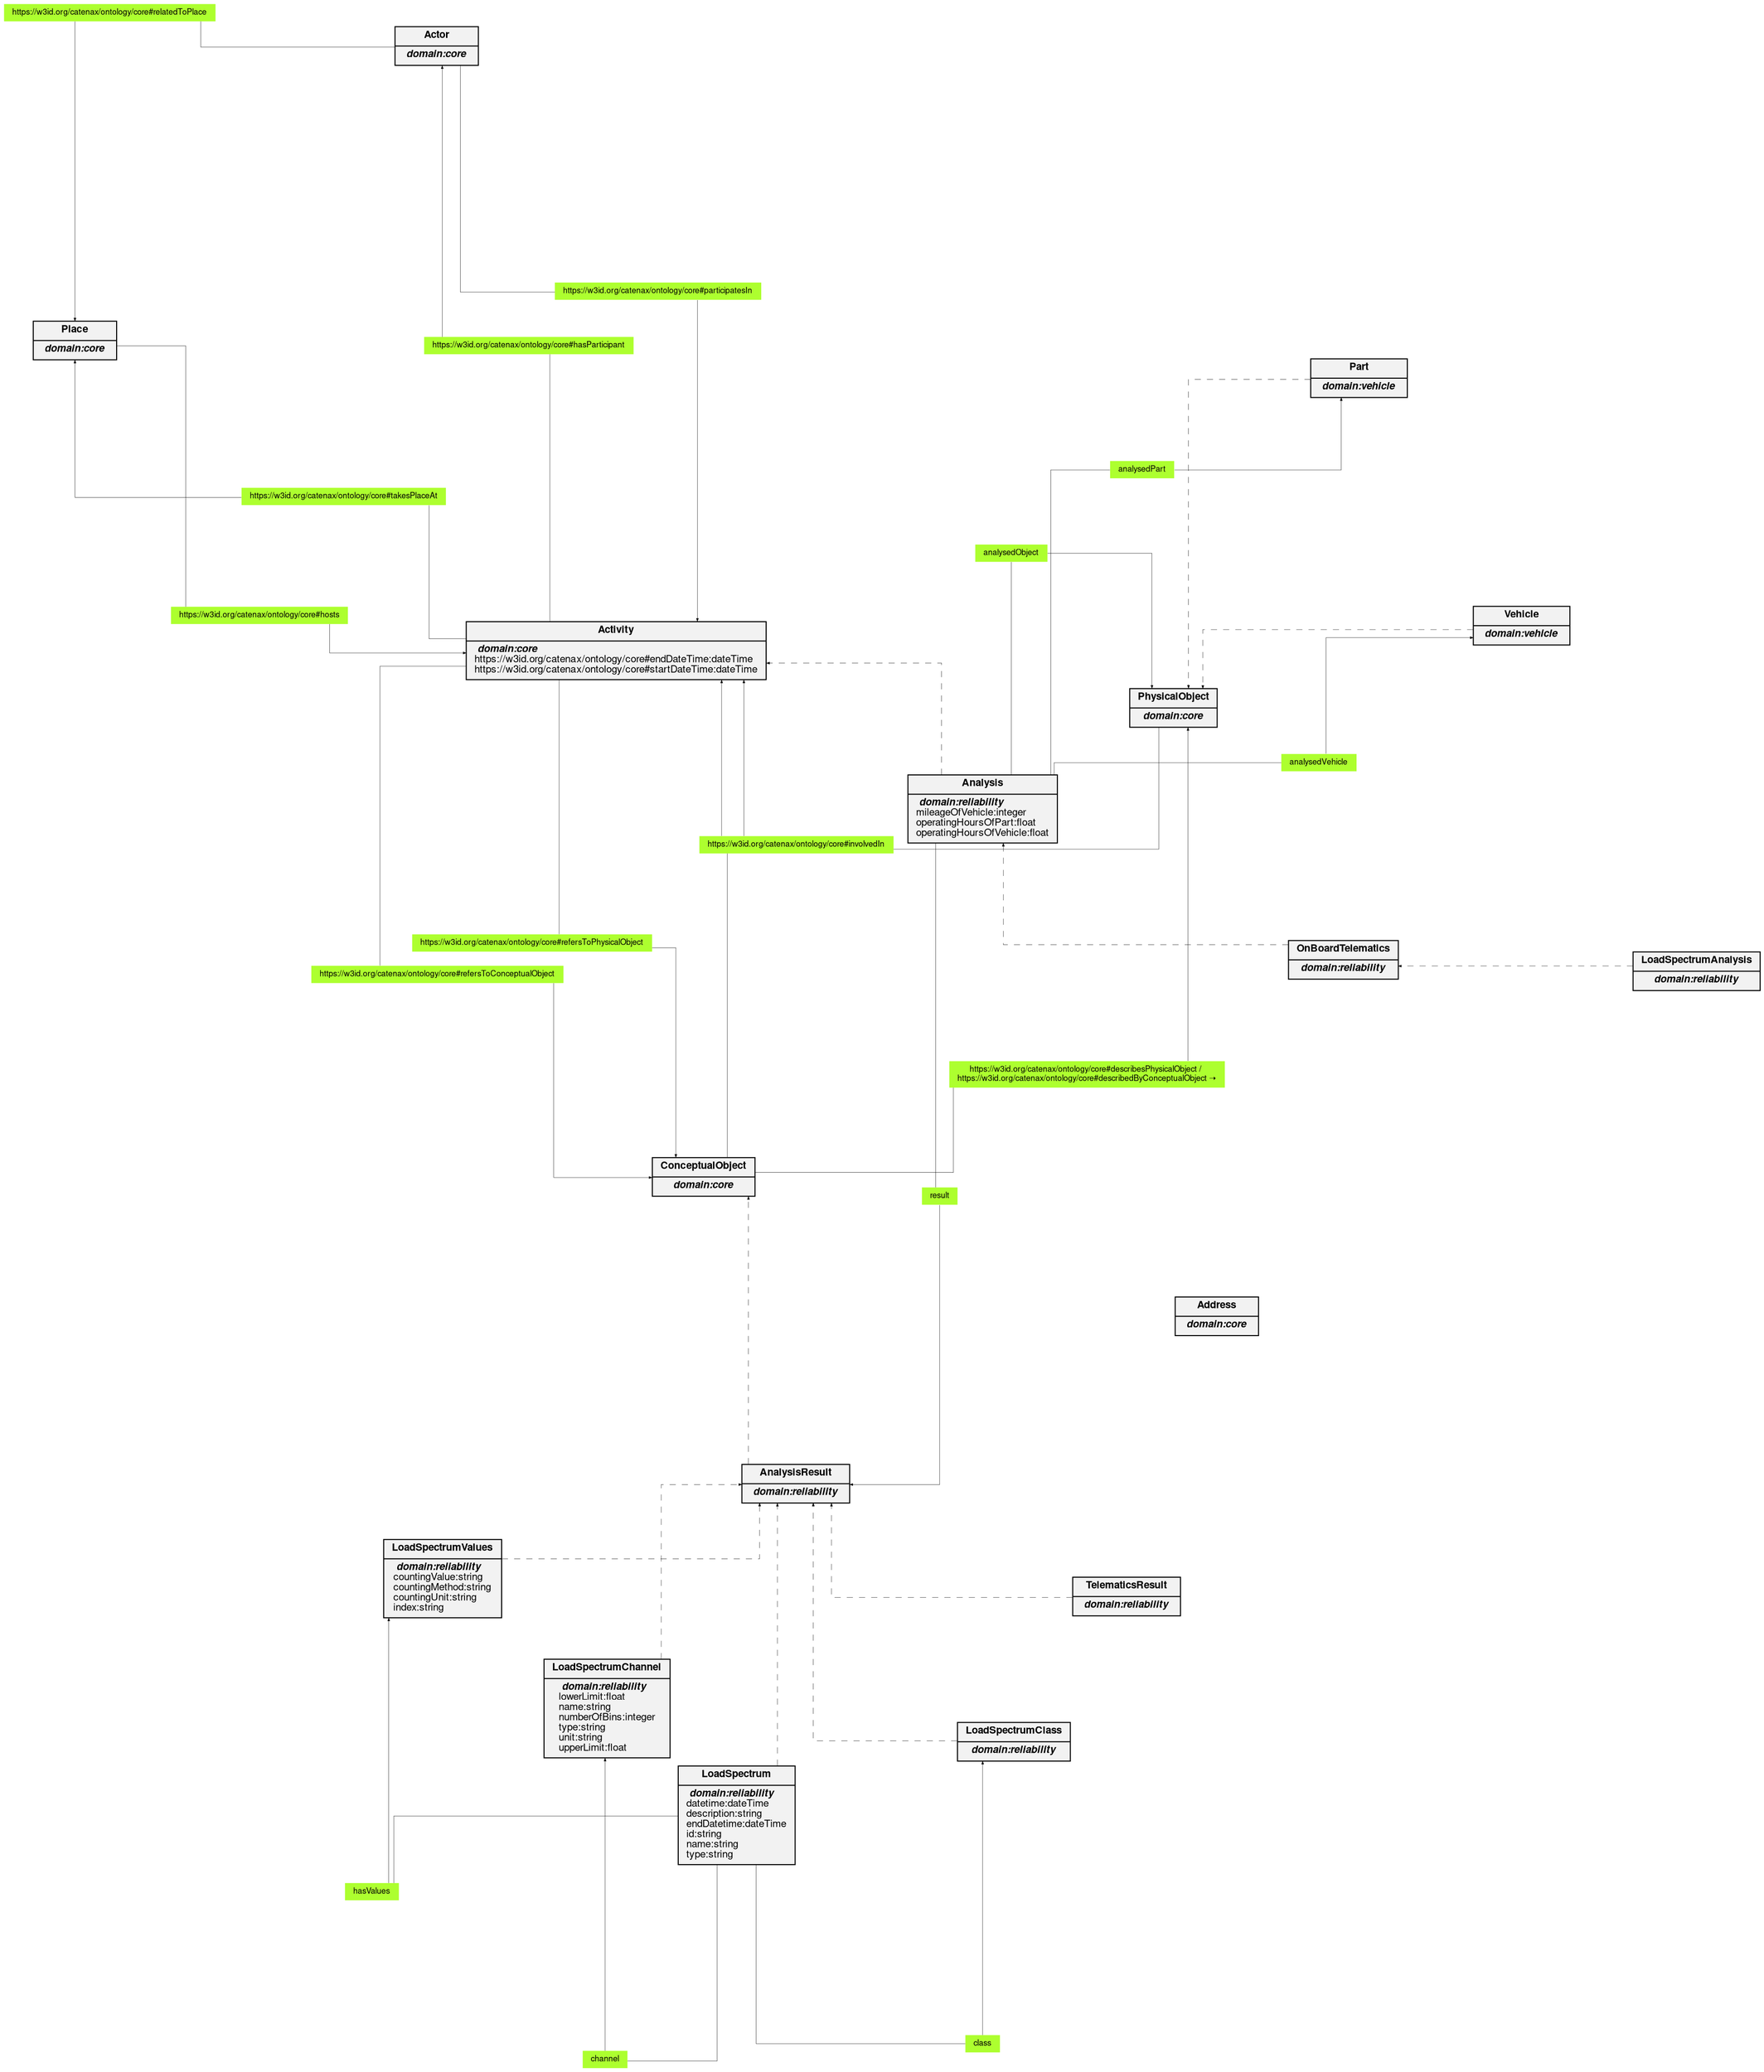digraph reliability_ontology {
	graph [fontname="Helvetica,Arial,sans-serif" fontsize=10 layout=neato overlap=scalexy splines=ortho]
	node [fillcolor=gray95 fontname="Helvetica,Arial,sans-serif" fontsize=10 shape=record]
	edge [arrowsize=0.3 fontname="Helvetica,Arial,sans-serif" fontsize=10 penwidth=0.3]
	Activity [label=<{<b>Activity</b> | <i><b> domain:core</b></i> <br align="left"/>https://w3id.org/catenax/ontology/core#endDateTime:dateTime<br align="left"/>https://w3id.org/catenax/ontology/core#startDateTime:dateTime<br align="left"/>}> style=filled]
	Actor [label=<{<b>Actor</b> | <i><b> domain:core</b></i> <br align="left"/>}> style=filled]
	Address [label=<{<b>Address</b> | <i><b> domain:core</b></i> <br align="left"/>}> style=filled]
	ConceptualObject [label=<{<b>ConceptualObject</b> | <i><b> domain:core</b></i> <br align="left"/>}> style=filled]
	PhysicalObject [label=<{<b>PhysicalObject</b> | <i><b> domain:core</b></i> <br align="left"/>}> style=filled]
	Place [label=<{<b>Place</b> | <i><b> domain:core</b></i> <br align="left"/>}> style=filled]
	Analysis [label=<{<b>Analysis</b> | <i><b> domain:reliability</b></i> <br align="left"/>mileageOfVehicle:integer<br align="left"/>operatingHoursOfPart:float<br align="left"/>operatingHoursOfVehicle:float<br align="left"/>}> style=filled]
	AnalysisResult [label=<{<b>AnalysisResult</b> | <i><b> domain:reliability</b></i> <br align="left"/>}> style=filled]
	LoadSpectrum [label=<{<b>LoadSpectrum</b> | <i><b> domain:reliability</b></i> <br align="left"/>datetime:dateTime<br align="left"/>description:string<br align="left"/>endDatetime:dateTime<br align="left"/>id:string<br align="left"/>name:string<br align="left"/>type:string<br align="left"/>}> style=filled]
	LoadSpectrumAnalysis [label=<{<b>LoadSpectrumAnalysis</b> | <i><b> domain:reliability</b></i> <br align="left"/>}> style=filled]
	LoadSpectrumChannel [label=<{<b>LoadSpectrumChannel</b> | <i><b> domain:reliability</b></i> <br align="left"/>lowerLimit:float<br align="left"/>name:string<br align="left"/>numberOfBins:integer<br align="left"/>type:string<br align="left"/>unit:string<br align="left"/>upperLimit:float<br align="left"/>}> style=filled]
	LoadSpectrumClass [label=<{<b>LoadSpectrumClass</b> | <i><b> domain:reliability</b></i> <br align="left"/>}> style=filled]
	LoadSpectrumValues [label=<{<b>LoadSpectrumValues</b> | <i><b> domain:reliability</b></i> <br align="left"/>countingValue:string<br align="left"/>countingMethod:string<br align="left"/>countingUnit:string<br align="left"/>index:string<br align="left"/>}> style=filled]
	OnBoardTelematics [label=<{<b>OnBoardTelematics</b> | <i><b> domain:reliability</b></i> <br align="left"/>}> style=filled]
	TelematicsResult [label=<{<b>TelematicsResult</b> | <i><b> domain:reliability</b></i> <br align="left"/>}> style=filled]
	Part [label=<{<b>Part</b> | <i><b> domain:vehicle</b></i> <br align="left"/>}> style=filled]
	Vehicle [label=<{<b>Vehicle</b> | <i><b> domain:vehicle</b></i> <br align="left"/>}> style=filled]
	describesPhysicalObject [label="https://w3id.org/catenax/ontology/core#describesPhysicalObject / 
https://w3id.org/catenax/ontology/core#describedByConceptualObject ➝" fillcolor=greenyellow fontsize=8 height=0 shape=plaintext style=filled width=0]
	hasParticipant [label="https://w3id.org/catenax/ontology/core#hasParticipant" fillcolor=greenyellow fontsize=8 height=0 shape=plaintext style=filled width=0]
	hosts [label="https://w3id.org/catenax/ontology/core#hosts" fillcolor=greenyellow fontsize=8 height=0 shape=plaintext style=filled width=0]
	involvedIn [label="https://w3id.org/catenax/ontology/core#involvedIn" fillcolor=greenyellow fontsize=8 height=0 shape=plaintext style=filled width=0]
	participatesIn [label="https://w3id.org/catenax/ontology/core#participatesIn" fillcolor=greenyellow fontsize=8 height=0 shape=plaintext style=filled width=0]
	refersToConceptualObject [label="https://w3id.org/catenax/ontology/core#refersToConceptualObject" fillcolor=greenyellow fontsize=8 height=0 shape=plaintext style=filled width=0]
	refersToPhysicalObject [label="https://w3id.org/catenax/ontology/core#refersToPhysicalObject" fillcolor=greenyellow fontsize=8 height=0 shape=plaintext style=filled width=0]
	relatedToPlace [label="https://w3id.org/catenax/ontology/core#relatedToPlace" fillcolor=greenyellow fontsize=8 height=0 shape=plaintext style=filled width=0]
	takesPlaceAt [label="https://w3id.org/catenax/ontology/core#takesPlaceAt" fillcolor=greenyellow fontsize=8 height=0 shape=plaintext style=filled width=0]
	analysedObject [label=analysedObject fillcolor=greenyellow fontsize=8 height=0 shape=plaintext style=filled width=0]
	analysedPart [label=analysedPart fillcolor=greenyellow fontsize=8 height=0 shape=plaintext style=filled width=0]
	analysedVehicle [label=analysedVehicle fillcolor=greenyellow fontsize=8 height=0 shape=plaintext style=filled width=0]
	channel [label=channel fillcolor=greenyellow fontsize=8 height=0 shape=plaintext style=filled width=0]
	class [label=class fillcolor=greenyellow fontsize=8 height=0 shape=plaintext style=filled width=0]
	result [label=result fillcolor=greenyellow fontsize=8 height=0 shape=plaintext style=filled width=0]
	hasValues [label=hasValues fillcolor=greenyellow fontsize=8 height=0 shape=plaintext style=filled width=0]
	ConceptualObject -> describesPhysicalObject [arrowhead=none]
	describesPhysicalObject -> PhysicalObject
	Activity -> hasParticipant [arrowhead=none]
	hasParticipant -> Actor
	Place -> hosts [arrowhead=none]
	hosts -> Activity
	ConceptualObject -> involvedIn [arrowhead=none]
	involvedIn -> Activity
	PhysicalObject -> involvedIn [arrowhead=none]
	involvedIn -> Activity
	Actor -> participatesIn [arrowhead=none]
	participatesIn -> Activity
	Activity -> refersToConceptualObject [arrowhead=none]
	refersToConceptualObject -> ConceptualObject
	Activity -> refersToPhysicalObject [arrowhead=none]
	refersToPhysicalObject -> ConceptualObject
	Actor -> relatedToPlace [arrowhead=none]
	relatedToPlace -> Place
	Activity -> takesPlaceAt [arrowhead=none]
	takesPlaceAt -> Place
	Analysis -> analysedObject [arrowhead=none]
	analysedObject -> PhysicalObject
	Analysis -> analysedPart [arrowhead=none]
	analysedPart -> Part
	Analysis -> analysedVehicle [arrowhead=none]
	analysedVehicle -> Vehicle
	LoadSpectrum -> channel [arrowhead=none]
	channel -> LoadSpectrumChannel
	LoadSpectrum -> class [arrowhead=none]
	class -> LoadSpectrumClass
	Analysis -> result [arrowhead=none]
	result -> AnalysisResult
	LoadSpectrum -> hasValues [arrowhead=none]
	hasValues -> LoadSpectrumValues
	Analysis -> Activity [style=dashed]
	AnalysisResult -> ConceptualObject [style=dashed]
	LoadSpectrum -> AnalysisResult [style=dashed]
	LoadSpectrumChannel -> AnalysisResult [style=dashed]
	LoadSpectrumClass -> AnalysisResult [style=dashed]
	LoadSpectrumValues -> AnalysisResult [style=dashed]
	TelematicsResult -> AnalysisResult [style=dashed]
	LoadSpectrumAnalysis -> OnBoardTelematics [style=dashed]
	OnBoardTelematics -> Analysis [style=dashed]
	Part -> PhysicalObject [style=dashed]
	Vehicle -> PhysicalObject [style=dashed]
}
